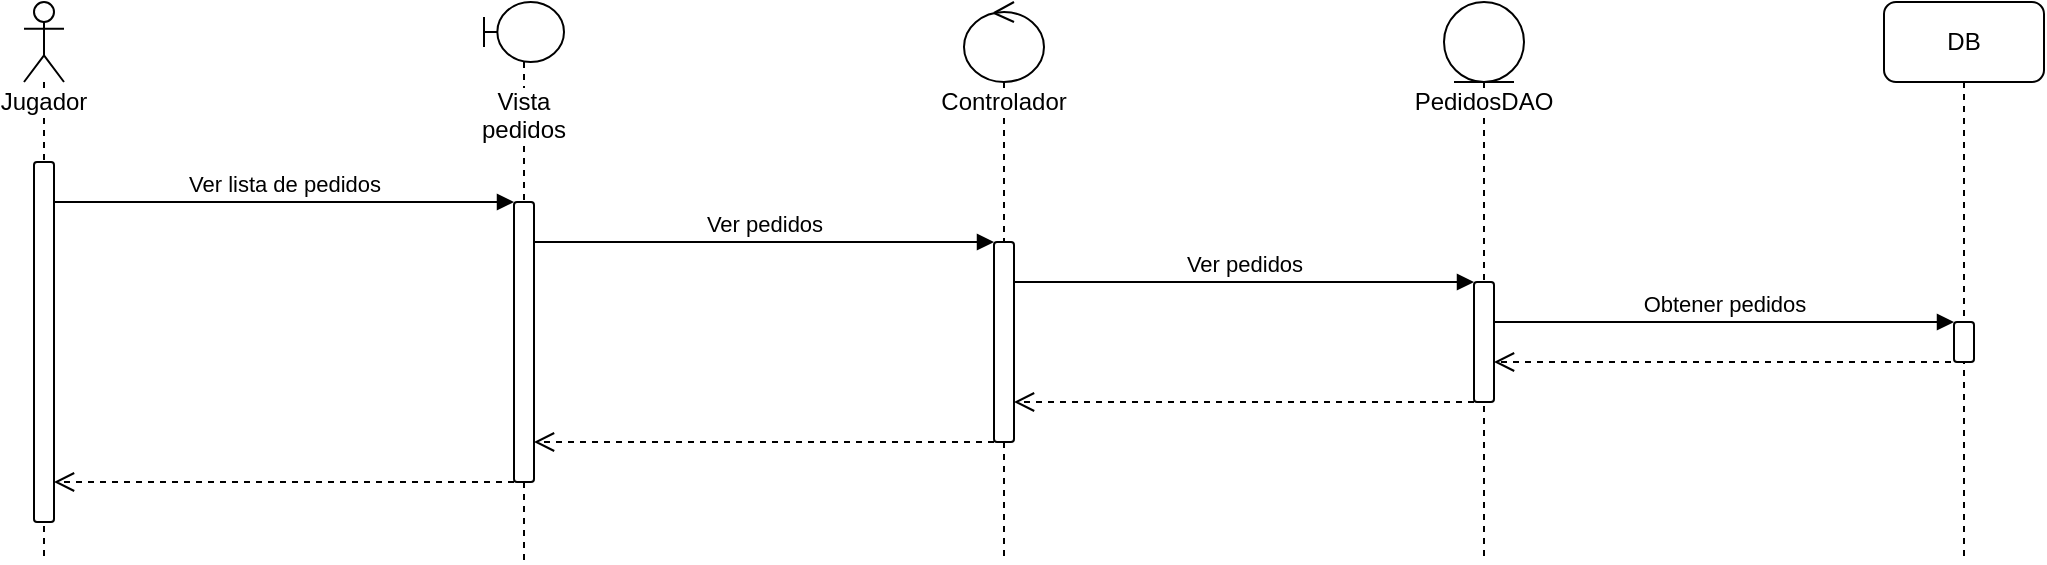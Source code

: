 <mxfile>
    <diagram name="ver_pedidos" id="2v1RjmbA5qMmFiW3CMwf">
        <mxGraphModel dx="1040" dy="786" grid="1" gridSize="10" guides="1" tooltips="1" connect="1" arrows="1" fold="1" page="1" pageScale="1" pageWidth="1169" pageHeight="827" background="#FFFFFF" math="0" shadow="0">
            <root>
                <mxCell id="eQL7C9l_25B5tAFCXCl3-0"/>
                <mxCell id="eQL7C9l_25B5tAFCXCl3-1" parent="eQL7C9l_25B5tAFCXCl3-0"/>
                <mxCell id="eQL7C9l_25B5tAFCXCl3-2" value="&lt;span style=&quot;background-color: rgb(255, 255, 255);&quot;&gt;Jugador&lt;/span&gt;" style="shape=umlLifeline;participant=umlActor;perimeter=lifelinePerimeter;whiteSpace=wrap;html=1;container=1;collapsible=0;recursiveResize=0;verticalAlign=top;spacingTop=36;outlineConnect=0;size=40;rounded=1;" vertex="1" parent="eQL7C9l_25B5tAFCXCl3-1">
                    <mxGeometry x="50" y="40" width="20" height="280" as="geometry"/>
                </mxCell>
                <mxCell id="eQL7C9l_25B5tAFCXCl3-3" value="" style="html=1;points=[];perimeter=orthogonalPerimeter;labelBackgroundColor=#FFFFFF;rounded=1;" vertex="1" parent="eQL7C9l_25B5tAFCXCl3-2">
                    <mxGeometry x="5" y="80" width="10" height="180" as="geometry"/>
                </mxCell>
                <mxCell id="eQL7C9l_25B5tAFCXCl3-4" value="Vista pedidos" style="shape=umlLifeline;participant=umlBoundary;perimeter=lifelinePerimeter;whiteSpace=wrap;html=1;container=1;collapsible=0;recursiveResize=0;verticalAlign=top;spacingTop=36;outlineConnect=0;labelBackgroundColor=#FFFFFF;size=30;rounded=1;" vertex="1" parent="eQL7C9l_25B5tAFCXCl3-1">
                    <mxGeometry x="280" y="40" width="40" height="280" as="geometry"/>
                </mxCell>
                <mxCell id="eQL7C9l_25B5tAFCXCl3-5" value="" style="html=1;points=[];perimeter=orthogonalPerimeter;labelBackgroundColor=#FFFFFF;rounded=1;" vertex="1" parent="eQL7C9l_25B5tAFCXCl3-4">
                    <mxGeometry x="15" y="100" width="10" height="140" as="geometry"/>
                </mxCell>
                <mxCell id="eQL7C9l_25B5tAFCXCl3-6" value="PedidosDAO" style="shape=umlLifeline;participant=umlEntity;perimeter=lifelinePerimeter;whiteSpace=wrap;html=1;container=1;collapsible=0;recursiveResize=0;verticalAlign=top;spacingTop=36;outlineConnect=0;labelBackgroundColor=#FFFFFF;rounded=1;" vertex="1" parent="eQL7C9l_25B5tAFCXCl3-1">
                    <mxGeometry x="760" y="40" width="40" height="280" as="geometry"/>
                </mxCell>
                <mxCell id="eQL7C9l_25B5tAFCXCl3-7" value="" style="html=1;points=[];perimeter=orthogonalPerimeter;labelBackgroundColor=#FFFFFF;rounded=1;" vertex="1" parent="eQL7C9l_25B5tAFCXCl3-6">
                    <mxGeometry x="15" y="140" width="10" height="60" as="geometry"/>
                </mxCell>
                <mxCell id="eQL7C9l_25B5tAFCXCl3-8" value="Controlador" style="shape=umlLifeline;participant=umlControl;perimeter=lifelinePerimeter;whiteSpace=wrap;html=1;container=1;collapsible=0;recursiveResize=0;verticalAlign=top;spacingTop=36;outlineConnect=0;labelBackgroundColor=#FFFFFF;rounded=1;" vertex="1" parent="eQL7C9l_25B5tAFCXCl3-1">
                    <mxGeometry x="520" y="40" width="40" height="280" as="geometry"/>
                </mxCell>
                <mxCell id="eQL7C9l_25B5tAFCXCl3-9" value="" style="html=1;points=[];perimeter=orthogonalPerimeter;labelBackgroundColor=#FFFFFF;rounded=1;" vertex="1" parent="eQL7C9l_25B5tAFCXCl3-8">
                    <mxGeometry x="15" y="120" width="10" height="100" as="geometry"/>
                </mxCell>
                <mxCell id="eQL7C9l_25B5tAFCXCl3-10" value="DB" style="shape=umlLifeline;perimeter=lifelinePerimeter;whiteSpace=wrap;html=1;container=1;collapsible=0;recursiveResize=0;outlineConnect=0;labelBackgroundColor=#FFFFFF;rounded=1;" vertex="1" parent="eQL7C9l_25B5tAFCXCl3-1">
                    <mxGeometry x="980" y="40" width="80" height="280" as="geometry"/>
                </mxCell>
                <mxCell id="eQL7C9l_25B5tAFCXCl3-11" value="" style="html=1;points=[];perimeter=orthogonalPerimeter;labelBackgroundColor=none;fontSize=10;rounded=1;" vertex="1" parent="eQL7C9l_25B5tAFCXCl3-10">
                    <mxGeometry x="35" y="160" width="10" height="20" as="geometry"/>
                </mxCell>
                <mxCell id="eQL7C9l_25B5tAFCXCl3-12" value="" style="html=1;verticalAlign=bottom;endArrow=open;dashed=1;endSize=8;fontSize=10;" edge="1" parent="eQL7C9l_25B5tAFCXCl3-1" source="eQL7C9l_25B5tAFCXCl3-10" target="eQL7C9l_25B5tAFCXCl3-7">
                    <mxGeometry relative="1" as="geometry">
                        <mxPoint x="785" y="210" as="sourcePoint"/>
                        <mxPoint x="555" y="210" as="targetPoint"/>
                        <Array as="points">
                            <mxPoint x="900" y="220"/>
                        </Array>
                    </mxGeometry>
                </mxCell>
                <mxCell id="eQL7C9l_25B5tAFCXCl3-13" value="Ver pedidos" style="html=1;verticalAlign=bottom;endArrow=block;" edge="1" parent="eQL7C9l_25B5tAFCXCl3-1" source="eQL7C9l_25B5tAFCXCl3-5" target="eQL7C9l_25B5tAFCXCl3-9">
                    <mxGeometry width="80" relative="1" as="geometry">
                        <mxPoint x="355" y="90" as="sourcePoint"/>
                        <mxPoint x="585" y="90" as="targetPoint"/>
                        <Array as="points">
                            <mxPoint x="420" y="160"/>
                        </Array>
                    </mxGeometry>
                </mxCell>
                <mxCell id="eQL7C9l_25B5tAFCXCl3-14" value="Ver pedidos" style="html=1;verticalAlign=bottom;endArrow=block;" edge="1" parent="eQL7C9l_25B5tAFCXCl3-1" source="eQL7C9l_25B5tAFCXCl3-9" target="eQL7C9l_25B5tAFCXCl3-7">
                    <mxGeometry width="80" relative="1" as="geometry">
                        <mxPoint x="315" y="110" as="sourcePoint"/>
                        <mxPoint x="545" y="110" as="targetPoint"/>
                        <Array as="points">
                            <mxPoint x="660" y="180"/>
                        </Array>
                    </mxGeometry>
                </mxCell>
                <mxCell id="eQL7C9l_25B5tAFCXCl3-15" value="" style="html=1;verticalAlign=bottom;endArrow=open;dashed=1;endSize=8;fontSize=10;" edge="1" parent="eQL7C9l_25B5tAFCXCl3-1" source="eQL7C9l_25B5tAFCXCl3-7" target="eQL7C9l_25B5tAFCXCl3-9">
                    <mxGeometry relative="1" as="geometry">
                        <mxPoint x="600" y="230" as="sourcePoint"/>
                        <mxPoint x="520" y="230" as="targetPoint"/>
                        <Array as="points">
                            <mxPoint x="660" y="240"/>
                        </Array>
                    </mxGeometry>
                </mxCell>
                <mxCell id="eQL7C9l_25B5tAFCXCl3-16" value="" style="html=1;verticalAlign=bottom;endArrow=open;dashed=1;endSize=8;fontSize=10;" edge="1" parent="eQL7C9l_25B5tAFCXCl3-1" source="eQL7C9l_25B5tAFCXCl3-9" target="eQL7C9l_25B5tAFCXCl3-5">
                    <mxGeometry relative="1" as="geometry">
                        <mxPoint x="1025" y="150" as="sourcePoint"/>
                        <mxPoint x="555" y="150" as="targetPoint"/>
                        <Array as="points">
                            <mxPoint x="430" y="260"/>
                        </Array>
                    </mxGeometry>
                </mxCell>
                <mxCell id="eQL7C9l_25B5tAFCXCl3-17" value="" style="html=1;verticalAlign=bottom;endArrow=open;dashed=1;endSize=8;fontSize=10;" edge="1" parent="eQL7C9l_25B5tAFCXCl3-1" source="eQL7C9l_25B5tAFCXCl3-5" target="eQL7C9l_25B5tAFCXCl3-3">
                    <mxGeometry relative="1" as="geometry">
                        <mxPoint x="300" y="190" as="sourcePoint"/>
                        <mxPoint x="70" y="190" as="targetPoint"/>
                        <Array as="points">
                            <mxPoint x="180" y="280"/>
                        </Array>
                    </mxGeometry>
                </mxCell>
                <mxCell id="eQL7C9l_25B5tAFCXCl3-18" value="Obtener pedidos" style="html=1;verticalAlign=bottom;endArrow=block;" edge="1" parent="eQL7C9l_25B5tAFCXCl3-1" source="eQL7C9l_25B5tAFCXCl3-7" target="eQL7C9l_25B5tAFCXCl3-11">
                    <mxGeometry width="80" relative="1" as="geometry">
                        <mxPoint x="555" y="170" as="sourcePoint"/>
                        <mxPoint x="785" y="170" as="targetPoint"/>
                        <Array as="points">
                            <mxPoint x="900" y="200"/>
                        </Array>
                    </mxGeometry>
                </mxCell>
                <mxCell id="eQL7C9l_25B5tAFCXCl3-19" value="Ver lista de pedidos" style="html=1;verticalAlign=bottom;endArrow=block;" edge="1" parent="eQL7C9l_25B5tAFCXCl3-1" source="eQL7C9l_25B5tAFCXCl3-3" target="eQL7C9l_25B5tAFCXCl3-5">
                    <mxGeometry width="80" relative="1" as="geometry">
                        <mxPoint x="75" y="120.0" as="sourcePoint"/>
                        <mxPoint x="305" y="120.0" as="targetPoint"/>
                        <Array as="points">
                            <mxPoint x="180" y="140"/>
                        </Array>
                    </mxGeometry>
                </mxCell>
            </root>
        </mxGraphModel>
    </diagram>
    <diagram name="buscar_pedidos" id="NyhIlnAzHlkeaiUVRL89">
        <mxGraphModel dx="2469" dy="983" grid="1" gridSize="10" guides="1" tooltips="1" connect="1" arrows="1" fold="1" page="1" pageScale="1" pageWidth="1169" pageHeight="827" background="#ffffff" math="0" shadow="0">
            <root>
                <mxCell id="NrNLIRBO0aEdzIi07ugP-0"/>
                <mxCell id="NrNLIRBO0aEdzIi07ugP-1" parent="NrNLIRBO0aEdzIi07ugP-0"/>
                <mxCell id="BHLCN95Iwq6hQH6J4D9S-4" value="alt" style="shape=umlFrame;whiteSpace=wrap;html=1;width=60;height=20;" vertex="1" parent="NrNLIRBO0aEdzIi07ugP-1">
                    <mxGeometry x="-80" y="290" width="440" height="150" as="geometry"/>
                </mxCell>
                <mxCell id="NrNLIRBO0aEdzIi07ugP-4" value="&lt;span style=&quot;background-color: rgb(255, 255, 255);&quot;&gt;Jugador&lt;/span&gt;" style="shape=umlLifeline;participant=umlActor;perimeter=lifelinePerimeter;whiteSpace=wrap;html=1;container=1;collapsible=0;recursiveResize=0;verticalAlign=top;spacingTop=36;outlineConnect=0;size=40;" vertex="1" parent="NrNLIRBO0aEdzIi07ugP-1">
                    <mxGeometry x="50" y="40" width="20" height="440" as="geometry"/>
                </mxCell>
                <mxCell id="NrNLIRBO0aEdzIi07ugP-5" value="" style="html=1;points=[];perimeter=orthogonalPerimeter;labelBackgroundColor=#FFFFFF;" vertex="1" parent="NrNLIRBO0aEdzIi07ugP-4">
                    <mxGeometry x="5" y="80" width="10" height="340" as="geometry"/>
                </mxCell>
                <mxCell id="NrNLIRBO0aEdzIi07ugP-6" value="Vista pedidos" style="shape=umlLifeline;participant=umlBoundary;perimeter=lifelinePerimeter;whiteSpace=wrap;html=1;container=1;collapsible=0;recursiveResize=0;verticalAlign=top;spacingTop=36;outlineConnect=0;labelBackgroundColor=#FFFFFF;size=30;" vertex="1" parent="NrNLIRBO0aEdzIi07ugP-1">
                    <mxGeometry x="280" y="40" width="40" height="440" as="geometry"/>
                </mxCell>
                <mxCell id="NrNLIRBO0aEdzIi07ugP-7" value="" style="html=1;points=[];perimeter=orthogonalPerimeter;labelBackgroundColor=#FFFFFF;" vertex="1" parent="NrNLIRBO0aEdzIi07ugP-6">
                    <mxGeometry x="15" y="100" width="10" height="260" as="geometry"/>
                </mxCell>
                <mxCell id="NrNLIRBO0aEdzIi07ugP-8" value="PedidosDAO" style="shape=umlLifeline;participant=umlEntity;perimeter=lifelinePerimeter;whiteSpace=wrap;html=1;container=1;collapsible=0;recursiveResize=0;verticalAlign=top;spacingTop=36;outlineConnect=0;labelBackgroundColor=#FFFFFF;" vertex="1" parent="NrNLIRBO0aEdzIi07ugP-1">
                    <mxGeometry x="760" y="40" width="40" height="440" as="geometry"/>
                </mxCell>
                <mxCell id="NrNLIRBO0aEdzIi07ugP-9" value="" style="html=1;points=[];perimeter=orthogonalPerimeter;labelBackgroundColor=#FFFFFF;" vertex="1" parent="NrNLIRBO0aEdzIi07ugP-8">
                    <mxGeometry x="15" y="140" width="10" height="60" as="geometry"/>
                </mxCell>
                <mxCell id="NrNLIRBO0aEdzIi07ugP-11" value="Controlador" style="shape=umlLifeline;participant=umlControl;perimeter=lifelinePerimeter;whiteSpace=wrap;html=1;container=1;collapsible=0;recursiveResize=0;verticalAlign=top;spacingTop=36;outlineConnect=0;labelBackgroundColor=#FFFFFF;" vertex="1" parent="NrNLIRBO0aEdzIi07ugP-1">
                    <mxGeometry x="520" y="40" width="40" height="440" as="geometry"/>
                </mxCell>
                <mxCell id="NrNLIRBO0aEdzIi07ugP-12" value="" style="html=1;points=[];perimeter=orthogonalPerimeter;labelBackgroundColor=#FFFFFF;" vertex="1" parent="NrNLIRBO0aEdzIi07ugP-11">
                    <mxGeometry x="15" y="120" width="10" height="100" as="geometry"/>
                </mxCell>
                <mxCell id="NrNLIRBO0aEdzIi07ugP-13" value="Introducir términos de búsqueda" style="html=1;verticalAlign=bottom;endArrow=block;" edge="1" parent="NrNLIRBO0aEdzIi07ugP-1" source="NrNLIRBO0aEdzIi07ugP-5" target="NrNLIRBO0aEdzIi07ugP-7">
                    <mxGeometry width="80" relative="1" as="geometry">
                        <mxPoint x="410" y="370" as="sourcePoint"/>
                        <mxPoint x="490" y="370" as="targetPoint"/>
                        <Array as="points">
                            <mxPoint x="180" y="140"/>
                        </Array>
                    </mxGeometry>
                </mxCell>
                <mxCell id="NrNLIRBO0aEdzIi07ugP-16" value="Buscar pedido (término de búsqueda)" style="html=1;verticalAlign=bottom;endArrow=block;" edge="1" parent="NrNLIRBO0aEdzIi07ugP-1" source="NrNLIRBO0aEdzIi07ugP-7" target="NrNLIRBO0aEdzIi07ugP-12">
                    <mxGeometry width="80" relative="1" as="geometry">
                        <mxPoint x="310" y="240.0" as="sourcePoint"/>
                        <mxPoint x="540" y="240.0" as="targetPoint"/>
                        <Array as="points">
                            <mxPoint x="420" y="160"/>
                        </Array>
                    </mxGeometry>
                </mxCell>
                <mxCell id="NrNLIRBO0aEdzIi07ugP-17" value="" style="html=1;verticalAlign=bottom;endArrow=open;dashed=1;endSize=8;" edge="1" parent="NrNLIRBO0aEdzIi07ugP-1" source="NrNLIRBO0aEdzIi07ugP-12" target="NrNLIRBO0aEdzIi07ugP-7">
                    <mxGeometry relative="1" as="geometry">
                        <mxPoint x="535.0" y="300" as="sourcePoint"/>
                        <mxPoint x="305" y="300" as="targetPoint"/>
                        <Array as="points">
                            <mxPoint x="420" y="260"/>
                        </Array>
                    </mxGeometry>
                </mxCell>
                <mxCell id="NrNLIRBO0aEdzIi07ugP-18" value="Mostrar resultados" style="html=1;verticalAlign=bottom;endArrow=open;dashed=1;endSize=8;" edge="1" parent="NrNLIRBO0aEdzIi07ugP-1" target="NrNLIRBO0aEdzIi07ugP-5" source="NrNLIRBO0aEdzIi07ugP-7">
                    <mxGeometry relative="1" as="geometry">
                        <mxPoint x="295" y="320" as="sourcePoint"/>
                        <mxPoint x="65" y="320" as="targetPoint"/>
                        <Array as="points">
                            <mxPoint x="180" y="330"/>
                        </Array>
                    </mxGeometry>
                </mxCell>
                <mxCell id="NrNLIRBO0aEdzIi07ugP-24" value="DB" style="shape=umlLifeline;perimeter=lifelinePerimeter;whiteSpace=wrap;html=1;container=1;collapsible=0;recursiveResize=0;outlineConnect=0;labelBackgroundColor=#FFFFFF;" vertex="1" parent="NrNLIRBO0aEdzIi07ugP-1">
                    <mxGeometry x="980" y="40" width="80" height="440" as="geometry"/>
                </mxCell>
                <mxCell id="BHLCN95Iwq6hQH6J4D9S-1" value="" style="html=1;points=[];perimeter=orthogonalPerimeter;" vertex="1" parent="NrNLIRBO0aEdzIi07ugP-24">
                    <mxGeometry x="35" y="160" width="10" height="20" as="geometry"/>
                </mxCell>
                <mxCell id="NrNLIRBO0aEdzIi07ugP-33" value="Buscar pedido (término de búsqueda)" style="html=1;verticalAlign=bottom;endArrow=block;" edge="1" parent="NrNLIRBO0aEdzIi07ugP-1" source="NrNLIRBO0aEdzIi07ugP-12" target="NrNLIRBO0aEdzIi07ugP-9">
                    <mxGeometry width="80" relative="1" as="geometry">
                        <mxPoint x="315" y="250" as="sourcePoint"/>
                        <mxPoint x="545" y="250" as="targetPoint"/>
                        <Array as="points">
                            <mxPoint x="650" y="180"/>
                        </Array>
                    </mxGeometry>
                </mxCell>
                <mxCell id="NrNLIRBO0aEdzIi07ugP-34" value="" style="html=1;verticalAlign=bottom;endArrow=open;dashed=1;endSize=8;" edge="1" parent="NrNLIRBO0aEdzIi07ugP-1" source="NrNLIRBO0aEdzIi07ugP-9" target="NrNLIRBO0aEdzIi07ugP-12">
                    <mxGeometry relative="1" as="geometry">
                        <mxPoint x="680" y="530" as="sourcePoint"/>
                        <mxPoint x="600" y="530" as="targetPoint"/>
                        <Array as="points">
                            <mxPoint x="660" y="240"/>
                        </Array>
                    </mxGeometry>
                </mxCell>
                <mxCell id="BHLCN95Iwq6hQH6J4D9S-2" value="Buscar pedido (término de búsqueda)" style="html=1;verticalAlign=bottom;endArrow=block;" edge="1" parent="NrNLIRBO0aEdzIi07ugP-1" source="NrNLIRBO0aEdzIi07ugP-9" target="BHLCN95Iwq6hQH6J4D9S-1">
                    <mxGeometry width="80" relative="1" as="geometry">
                        <mxPoint x="555" y="190" as="sourcePoint"/>
                        <mxPoint x="785" y="190" as="targetPoint"/>
                        <Array as="points">
                            <mxPoint x="900" y="200"/>
                        </Array>
                    </mxGeometry>
                </mxCell>
                <mxCell id="BHLCN95Iwq6hQH6J4D9S-3" value="" style="html=1;verticalAlign=bottom;endArrow=open;dashed=1;endSize=8;" edge="1" parent="NrNLIRBO0aEdzIi07ugP-1" source="BHLCN95Iwq6hQH6J4D9S-1" target="NrNLIRBO0aEdzIi07ugP-9">
                    <mxGeometry relative="1" as="geometry">
                        <mxPoint x="785" y="250" as="sourcePoint"/>
                        <mxPoint x="555" y="250" as="targetPoint"/>
                        <Array as="points">
                            <mxPoint x="900" y="220"/>
                        </Array>
                    </mxGeometry>
                </mxCell>
                <mxCell id="BHLCN95Iwq6hQH6J4D9S-5" value="&lt;font style=&quot;font-size: 10px;&quot;&gt;[Hay resultados]&lt;/font&gt;" style="text;html=1;align=center;verticalAlign=middle;resizable=0;points=[];autosize=1;strokeColor=none;fillColor=none;" vertex="1" parent="NrNLIRBO0aEdzIi07ugP-1">
                    <mxGeometry x="-65" y="320" width="100" height="30" as="geometry"/>
                </mxCell>
                <mxCell id="BHLCN95Iwq6hQH6J4D9S-6" value="" style="line;strokeWidth=1;fillColor=none;align=left;verticalAlign=middle;spacingTop=-1;spacingLeft=3;spacingRight=3;rotatable=0;labelPosition=right;points=[];portConstraint=eastwest;strokeColor=inherit;" vertex="1" parent="NrNLIRBO0aEdzIi07ugP-1">
                    <mxGeometry x="-80" y="360" width="440" height="8" as="geometry"/>
                </mxCell>
                <mxCell id="BHLCN95Iwq6hQH6J4D9S-7" value="Mostrar mensaje informativo" style="html=1;verticalAlign=bottom;endArrow=open;dashed=1;endSize=8;" edge="1" parent="NrNLIRBO0aEdzIi07ugP-1" source="NrNLIRBO0aEdzIi07ugP-7" target="NrNLIRBO0aEdzIi07ugP-5">
                    <mxGeometry relative="1" as="geometry">
                        <mxPoint x="305" y="340" as="sourcePoint"/>
                        <mxPoint x="75" y="340" as="targetPoint"/>
                        <Array as="points">
                            <mxPoint x="190" y="400"/>
                        </Array>
                    </mxGeometry>
                </mxCell>
                <mxCell id="BHLCN95Iwq6hQH6J4D9S-8" value="&lt;font style=&quot;font-size: 10px;&quot;&gt;[No hay resultados]&lt;/font&gt;" style="text;html=1;align=center;verticalAlign=middle;resizable=0;points=[];autosize=1;strokeColor=none;fillColor=none;" vertex="1" parent="NrNLIRBO0aEdzIi07ugP-1">
                    <mxGeometry x="-70" y="375" width="110" height="30" as="geometry"/>
                </mxCell>
            </root>
        </mxGraphModel>
    </diagram>
    <diagram name="completar_pedido" id="hp1c49qcx3qWS0P_YpyF">
        <mxGraphModel dx="1040" dy="786" grid="1" gridSize="10" guides="1" tooltips="1" connect="1" arrows="1" fold="1" page="1" pageScale="1" pageWidth="1169" pageHeight="827" background="#FFFFFF" math="0" shadow="0">
            <root>
                <mxCell id="HocEAsRtn_qjGBS1thHG-0"/>
                <mxCell id="HocEAsRtn_qjGBS1thHG-1" parent="HocEAsRtn_qjGBS1thHG-0"/>
                <mxCell id="HocEAsRtn_qjGBS1thHG-2" value="&lt;span style=&quot;background-color: rgb(255, 255, 255);&quot;&gt;Jugador&lt;/span&gt;" style="shape=umlLifeline;participant=umlActor;perimeter=lifelinePerimeter;whiteSpace=wrap;html=1;container=1;collapsible=0;recursiveResize=0;verticalAlign=top;spacingTop=36;outlineConnect=0;size=40;rounded=1;" vertex="1" parent="HocEAsRtn_qjGBS1thHG-1">
                    <mxGeometry x="50" y="40" width="20" height="320" as="geometry"/>
                </mxCell>
                <mxCell id="HocEAsRtn_qjGBS1thHG-3" value="" style="html=1;points=[];perimeter=orthogonalPerimeter;labelBackgroundColor=#FFFFFF;rounded=1;" vertex="1" parent="HocEAsRtn_qjGBS1thHG-2">
                    <mxGeometry x="5" y="80" width="10" height="220" as="geometry"/>
                </mxCell>
                <mxCell id="HocEAsRtn_qjGBS1thHG-4" value="Vista pedidos" style="shape=umlLifeline;participant=umlBoundary;perimeter=lifelinePerimeter;whiteSpace=wrap;html=1;container=1;collapsible=0;recursiveResize=0;verticalAlign=top;spacingTop=36;outlineConnect=0;labelBackgroundColor=#FFFFFF;size=30;rounded=1;" vertex="1" parent="HocEAsRtn_qjGBS1thHG-1">
                    <mxGeometry x="280" y="40" width="40" height="320" as="geometry"/>
                </mxCell>
                <mxCell id="HocEAsRtn_qjGBS1thHG-5" value="" style="html=1;points=[];perimeter=orthogonalPerimeter;labelBackgroundColor=#FFFFFF;rounded=1;" vertex="1" parent="HocEAsRtn_qjGBS1thHG-4">
                    <mxGeometry x="15" y="100" width="10" height="180" as="geometry"/>
                </mxCell>
                <mxCell id="HocEAsRtn_qjGBS1thHG-6" value="PedidosDAO" style="shape=umlLifeline;participant=umlEntity;perimeter=lifelinePerimeter;whiteSpace=wrap;html=1;container=1;collapsible=0;recursiveResize=0;verticalAlign=top;spacingTop=36;outlineConnect=0;labelBackgroundColor=#FFFFFF;rounded=1;" vertex="1" parent="HocEAsRtn_qjGBS1thHG-1">
                    <mxGeometry x="760" y="40" width="40" height="320" as="geometry"/>
                </mxCell>
                <mxCell id="HocEAsRtn_qjGBS1thHG-7" value="" style="html=1;points=[];perimeter=orthogonalPerimeter;labelBackgroundColor=#FFFFFF;rounded=1;" vertex="1" parent="HocEAsRtn_qjGBS1thHG-6">
                    <mxGeometry x="15" y="180" width="10" height="60" as="geometry"/>
                </mxCell>
                <mxCell id="HocEAsRtn_qjGBS1thHG-8" value="Controlador" style="shape=umlLifeline;participant=umlControl;perimeter=lifelinePerimeter;whiteSpace=wrap;html=1;container=1;collapsible=0;recursiveResize=0;verticalAlign=top;spacingTop=36;outlineConnect=0;labelBackgroundColor=#FFFFFF;rounded=1;" vertex="1" parent="HocEAsRtn_qjGBS1thHG-1">
                    <mxGeometry x="520" y="40" width="40" height="320" as="geometry"/>
                </mxCell>
                <mxCell id="HocEAsRtn_qjGBS1thHG-9" value="" style="html=1;points=[];perimeter=orthogonalPerimeter;labelBackgroundColor=#FFFFFF;rounded=1;" vertex="1" parent="HocEAsRtn_qjGBS1thHG-8">
                    <mxGeometry x="15" y="160" width="10" height="100" as="geometry"/>
                </mxCell>
                <mxCell id="HocEAsRtn_qjGBS1thHG-10" value="Seleccionar pedido" style="html=1;verticalAlign=bottom;endArrow=block;" edge="1" parent="HocEAsRtn_qjGBS1thHG-1" source="HocEAsRtn_qjGBS1thHG-3" target="HocEAsRtn_qjGBS1thHG-5">
                    <mxGeometry width="80" relative="1" as="geometry">
                        <mxPoint x="410" y="370" as="sourcePoint"/>
                        <mxPoint x="490" y="370" as="targetPoint"/>
                        <Array as="points">
                            <mxPoint x="180" y="140"/>
                        </Array>
                    </mxGeometry>
                </mxCell>
                <mxCell id="HocEAsRtn_qjGBS1thHG-11" value="" style="html=1;verticalAlign=bottom;endArrow=open;dashed=1;endSize=8;" edge="1" parent="HocEAsRtn_qjGBS1thHG-1" source="HocEAsRtn_qjGBS1thHG-5" target="HocEAsRtn_qjGBS1thHG-3">
                    <mxGeometry relative="1" as="geometry">
                        <mxPoint x="490" y="370" as="sourcePoint"/>
                        <mxPoint x="410" y="370" as="targetPoint"/>
                        <Array as="points">
                            <mxPoint x="180" y="320"/>
                        </Array>
                    </mxGeometry>
                </mxCell>
                <mxCell id="HocEAsRtn_qjGBS1thHG-12" value="DB" style="shape=umlLifeline;perimeter=lifelinePerimeter;whiteSpace=wrap;html=1;container=1;collapsible=0;recursiveResize=0;outlineConnect=0;labelBackgroundColor=#FFFFFF;rounded=1;" vertex="1" parent="HocEAsRtn_qjGBS1thHG-1">
                    <mxGeometry x="980" y="40" width="80" height="320" as="geometry"/>
                </mxCell>
                <mxCell id="HocEAsRtn_qjGBS1thHG-14" value="" style="html=1;points=[];perimeter=orthogonalPerimeter;labelBackgroundColor=none;fontSize=10;rounded=1;" vertex="1" parent="HocEAsRtn_qjGBS1thHG-12">
                    <mxGeometry x="35" y="200" width="10" height="20" as="geometry"/>
                </mxCell>
                <mxCell id="HocEAsRtn_qjGBS1thHG-15" value="Completar pedido" style="html=1;verticalAlign=bottom;endArrow=block;" edge="1" parent="HocEAsRtn_qjGBS1thHG-1" source="HocEAsRtn_qjGBS1thHG-5" target="HocEAsRtn_qjGBS1thHG-9">
                    <mxGeometry width="80" relative="1" as="geometry">
                        <mxPoint x="75" y="150" as="sourcePoint"/>
                        <mxPoint x="305" y="150" as="targetPoint"/>
                        <Array as="points">
                            <mxPoint x="420" y="200"/>
                        </Array>
                    </mxGeometry>
                </mxCell>
                <mxCell id="HocEAsRtn_qjGBS1thHG-16" value="Completar pedido" style="html=1;verticalAlign=bottom;endArrow=block;" edge="1" parent="HocEAsRtn_qjGBS1thHG-1" source="HocEAsRtn_qjGBS1thHG-9" target="HocEAsRtn_qjGBS1thHG-7">
                    <mxGeometry width="80" relative="1" as="geometry">
                        <mxPoint x="315" y="170" as="sourcePoint"/>
                        <mxPoint x="545" y="170" as="targetPoint"/>
                        <Array as="points">
                            <mxPoint x="660" y="220"/>
                        </Array>
                    </mxGeometry>
                </mxCell>
                <mxCell id="HocEAsRtn_qjGBS1thHG-17" value="" style="html=1;verticalAlign=bottom;endArrow=open;dashed=1;endSize=8;" edge="1" parent="HocEAsRtn_qjGBS1thHG-1" source="HocEAsRtn_qjGBS1thHG-7" target="HocEAsRtn_qjGBS1thHG-9">
                    <mxGeometry relative="1" as="geometry">
                        <mxPoint x="590" y="350" as="sourcePoint"/>
                        <mxPoint x="510" y="350" as="targetPoint"/>
                        <Array as="points">
                            <mxPoint x="670" y="280"/>
                        </Array>
                    </mxGeometry>
                </mxCell>
                <mxCell id="HocEAsRtn_qjGBS1thHG-18" value="" style="html=1;verticalAlign=bottom;endArrow=open;dashed=1;endSize=8;" edge="1" parent="HocEAsRtn_qjGBS1thHG-1" source="HocEAsRtn_qjGBS1thHG-9" target="HocEAsRtn_qjGBS1thHG-5">
                    <mxGeometry relative="1" as="geometry">
                        <mxPoint x="530" y="340" as="sourcePoint"/>
                        <mxPoint x="450" y="340" as="targetPoint"/>
                        <Array as="points">
                            <mxPoint x="420" y="300"/>
                        </Array>
                    </mxGeometry>
                </mxCell>
                <mxCell id="HocEAsRtn_qjGBS1thHG-21" value="Marcar como completado" style="html=1;verticalAlign=bottom;endArrow=block;" edge="1" parent="HocEAsRtn_qjGBS1thHG-1" source="HocEAsRtn_qjGBS1thHG-3" target="HocEAsRtn_qjGBS1thHG-5">
                    <mxGeometry width="80" relative="1" as="geometry">
                        <mxPoint x="75" y="150" as="sourcePoint"/>
                        <mxPoint x="305" y="150" as="targetPoint"/>
                        <Array as="points">
                            <mxPoint x="180" y="180"/>
                        </Array>
                    </mxGeometry>
                </mxCell>
                <mxCell id="HocEAsRtn_qjGBS1thHG-27" value="Completar pedido" style="html=1;verticalAlign=bottom;endArrow=block;" edge="1" parent="HocEAsRtn_qjGBS1thHG-1" source="HocEAsRtn_qjGBS1thHG-7" target="HocEAsRtn_qjGBS1thHG-14">
                    <mxGeometry width="80" relative="1" as="geometry">
                        <mxPoint x="555" y="190" as="sourcePoint"/>
                        <mxPoint x="790" y="190" as="targetPoint"/>
                        <Array as="points">
                            <mxPoint x="900" y="240"/>
                        </Array>
                    </mxGeometry>
                </mxCell>
                <mxCell id="HocEAsRtn_qjGBS1thHG-28" value="" style="html=1;verticalAlign=bottom;endArrow=open;dashed=1;endSize=8;" edge="1" parent="HocEAsRtn_qjGBS1thHG-1" source="HocEAsRtn_qjGBS1thHG-14" target="HocEAsRtn_qjGBS1thHG-7">
                    <mxGeometry relative="1" as="geometry">
                        <mxPoint x="1020" y="220" as="sourcePoint"/>
                        <mxPoint x="790" y="220" as="targetPoint"/>
                        <Array as="points">
                            <mxPoint x="905" y="260"/>
                        </Array>
                    </mxGeometry>
                </mxCell>
            </root>
        </mxGraphModel>
    </diagram>
    <diagram id="PFj5AoRyFz8LDhigxnEz" name="añadir_pedido">
        <mxGraphModel dx="1486" dy="1123" grid="1" gridSize="10" guides="1" tooltips="1" connect="1" arrows="1" fold="1" page="1" pageScale="1" pageWidth="1169" pageHeight="827" background="#ffffff" math="0" shadow="0">
            <root>
                <mxCell id="0"/>
                <mxCell id="1" parent="0"/>
                <mxCell id="2" value="&lt;span style=&quot;background-color: rgb(255, 255, 255);&quot;&gt;Jugador&lt;/span&gt;" style="shape=umlLifeline;participant=umlActor;perimeter=lifelinePerimeter;whiteSpace=wrap;html=1;container=1;collapsible=0;recursiveResize=0;verticalAlign=top;spacingTop=36;outlineConnect=0;size=40;" parent="1" vertex="1">
                    <mxGeometry x="50" y="40" width="20" height="540" as="geometry"/>
                </mxCell>
                <mxCell id="6" value="" style="html=1;points=[];perimeter=orthogonalPerimeter;labelBackgroundColor=#FFFFFF;" parent="2" vertex="1">
                    <mxGeometry x="5" y="80" width="10" height="440" as="geometry"/>
                </mxCell>
                <mxCell id="3" value="Vista pedidos" style="shape=umlLifeline;participant=umlBoundary;perimeter=lifelinePerimeter;whiteSpace=wrap;html=1;container=1;collapsible=0;recursiveResize=0;verticalAlign=top;spacingTop=36;outlineConnect=0;labelBackgroundColor=#FFFFFF;size=30;" parent="1" vertex="1">
                    <mxGeometry x="280" y="40" width="40" height="540" as="geometry"/>
                </mxCell>
                <mxCell id="7" value="" style="html=1;points=[];perimeter=orthogonalPerimeter;labelBackgroundColor=#FFFFFF;" parent="3" vertex="1">
                    <mxGeometry x="15" y="100" width="10" height="400" as="geometry"/>
                </mxCell>
                <mxCell id="4" value="PedidosDAO" style="shape=umlLifeline;participant=umlEntity;perimeter=lifelinePerimeter;whiteSpace=wrap;html=1;container=1;collapsible=0;recursiveResize=0;verticalAlign=top;spacingTop=36;outlineConnect=0;labelBackgroundColor=#FFFFFF;" parent="1" vertex="1">
                    <mxGeometry x="760" y="40" width="40" height="540" as="geometry"/>
                </mxCell>
                <mxCell id="35" value="" style="html=1;points=[];perimeter=orthogonalPerimeter;labelBackgroundColor=#FFFFFF;" parent="4" vertex="1">
                    <mxGeometry x="15" y="220" width="10" height="240" as="geometry"/>
                </mxCell>
                <mxCell id="5" value="Controlador" style="shape=umlLifeline;participant=umlControl;perimeter=lifelinePerimeter;whiteSpace=wrap;html=1;container=1;collapsible=0;recursiveResize=0;verticalAlign=top;spacingTop=36;outlineConnect=0;labelBackgroundColor=#FFFFFF;" parent="1" vertex="1">
                    <mxGeometry x="520" y="40" width="40" height="540" as="geometry"/>
                </mxCell>
                <mxCell id="12" value="" style="html=1;points=[];perimeter=orthogonalPerimeter;labelBackgroundColor=#FFFFFF;" parent="5" vertex="1">
                    <mxGeometry x="15" y="120" width="10" height="360" as="geometry"/>
                </mxCell>
                <mxCell id="8" value="Pulsar botón 'Añadir pedido'" style="html=1;verticalAlign=bottom;endArrow=block;" parent="1" source="6" target="7" edge="1">
                    <mxGeometry width="80" relative="1" as="geometry">
                        <mxPoint x="410" y="370" as="sourcePoint"/>
                        <mxPoint x="490" y="370" as="targetPoint"/>
                        <Array as="points">
                            <mxPoint x="180" y="140"/>
                        </Array>
                    </mxGeometry>
                </mxCell>
                <mxCell id="9" value="Mostrar lista con tipos de pedido" style="html=1;verticalAlign=bottom;endArrow=open;dashed=1;endSize=8;" parent="1" source="7" target="6" edge="1">
                    <mxGeometry relative="1" as="geometry">
                        <mxPoint x="490" y="370" as="sourcePoint"/>
                        <mxPoint x="410" y="370" as="targetPoint"/>
                        <Array as="points">
                            <mxPoint x="180" y="180"/>
                        </Array>
                    </mxGeometry>
                </mxCell>
                <mxCell id="10" value="Seleccionar tipo de pedido a crear" style="html=1;verticalAlign=bottom;endArrow=block;" parent="1" source="6" target="7" edge="1">
                    <mxGeometry width="80" relative="1" as="geometry">
                        <mxPoint x="75" y="150" as="sourcePoint"/>
                        <mxPoint x="305" y="150" as="targetPoint"/>
                        <Array as="points">
                            <mxPoint x="180" y="220"/>
                        </Array>
                    </mxGeometry>
                </mxCell>
                <mxCell id="11" value="Solicitar formulario (tipo pedido)" style="html=1;verticalAlign=bottom;endArrow=block;" parent="1" source="7" target="12" edge="1">
                    <mxGeometry width="80" relative="1" as="geometry">
                        <mxPoint x="310" y="240.0" as="sourcePoint"/>
                        <mxPoint x="540" y="240.0" as="targetPoint"/>
                        <Array as="points">
                            <mxPoint x="425" y="240"/>
                        </Array>
                    </mxGeometry>
                </mxCell>
                <mxCell id="14" value="Mostrar formulario" style="html=1;verticalAlign=bottom;endArrow=open;dashed=1;endSize=8;" parent="1" edge="1">
                    <mxGeometry relative="1" as="geometry">
                        <mxPoint x="535.0" y="300" as="sourcePoint"/>
                        <mxPoint x="305" y="300" as="targetPoint"/>
                        <Array as="points">
                            <mxPoint x="425" y="300"/>
                        </Array>
                    </mxGeometry>
                </mxCell>
                <mxCell id="16" value="Mostrar formulario" style="html=1;verticalAlign=bottom;endArrow=open;dashed=1;endSize=8;" parent="1" edge="1">
                    <mxGeometry relative="1" as="geometry">
                        <mxPoint x="295" y="320" as="sourcePoint"/>
                        <mxPoint x="65" y="320" as="targetPoint"/>
                        <Array as="points">
                            <mxPoint x="180" y="320"/>
                        </Array>
                    </mxGeometry>
                </mxCell>
                <mxCell id="23" value="DB" style="shape=umlLifeline;perimeter=lifelinePerimeter;whiteSpace=wrap;html=1;container=1;collapsible=0;recursiveResize=0;outlineConnect=0;labelBackgroundColor=#FFFFFF;" parent="1" vertex="1">
                    <mxGeometry x="980" y="40" width="80" height="540" as="geometry"/>
                </mxCell>
                <mxCell id="VpBL3KIPr5XeMmMrIat9-56" value="" style="html=1;points=[];perimeter=orthogonalPerimeter;fontSize=10;" vertex="1" parent="23">
                    <mxGeometry x="35" y="420" width="10" height="20" as="geometry"/>
                </mxCell>
                <mxCell id="34" value="Crear pedido" style="html=1;verticalAlign=bottom;endArrow=block;" parent="1" source="12" target="35" edge="1">
                    <mxGeometry width="80" relative="1" as="geometry">
                        <mxPoint x="315" y="250" as="sourcePoint"/>
                        <mxPoint x="545" y="250" as="targetPoint"/>
                        <Array as="points">
                            <mxPoint x="780" y="260"/>
                        </Array>
                    </mxGeometry>
                </mxCell>
                <mxCell id="36" value="" style="html=1;verticalAlign=bottom;endArrow=open;dashed=1;endSize=8;" parent="1" source="35" target="12" edge="1">
                    <mxGeometry relative="1" as="geometry">
                        <mxPoint x="680" y="530" as="sourcePoint"/>
                        <mxPoint x="600" y="530" as="targetPoint"/>
                        <Array as="points">
                            <mxPoint x="660" y="280"/>
                        </Array>
                    </mxGeometry>
                </mxCell>
                <mxCell id="17" value="Insertar datos del pedido" style="html=1;verticalAlign=bottom;endArrow=block;" parent="1" edge="1">
                    <mxGeometry width="80" relative="1" as="geometry">
                        <mxPoint x="65" y="360" as="sourcePoint"/>
                        <mxPoint x="295" y="360" as="targetPoint"/>
                        <Array as="points">
                            <mxPoint x="180" y="360"/>
                        </Array>
                    </mxGeometry>
                </mxCell>
                <mxCell id="46" value="Guardar pedido" style="html=1;verticalAlign=bottom;endArrow=block;" parent="1" source="7" target="12" edge="1">
                    <mxGeometry width="80" relative="1" as="geometry">
                        <mxPoint x="310" y="380" as="sourcePoint"/>
                        <mxPoint x="540" y="380" as="targetPoint"/>
                        <Array as="points">
                            <mxPoint x="430" y="420"/>
                        </Array>
                        <mxPoint as="offset"/>
                    </mxGeometry>
                </mxCell>
                <mxCell id="48" value="Guardar pedido" style="html=1;verticalAlign=bottom;endArrow=block;" parent="1" source="12" target="35" edge="1">
                    <mxGeometry width="80" relative="1" as="geometry">
                        <mxPoint x="315" y="390" as="sourcePoint"/>
                        <mxPoint x="545" y="390" as="targetPoint"/>
                        <Array as="points">
                            <mxPoint x="650" y="440"/>
                        </Array>
                    </mxGeometry>
                </mxCell>
                <mxCell id="49" value="" style="html=1;verticalAlign=bottom;endArrow=open;dashed=1;endSize=8;" parent="1" source="35" target="12" edge="1">
                    <mxGeometry relative="1" as="geometry">
                        <mxPoint x="1025" y="290" as="sourcePoint"/>
                        <mxPoint x="555" y="290" as="targetPoint"/>
                        <Array as="points">
                            <mxPoint x="650" y="500"/>
                        </Array>
                    </mxGeometry>
                </mxCell>
                <mxCell id="50" value="" style="html=1;verticalAlign=bottom;endArrow=open;dashed=1;endSize=8;" parent="1" source="12" target="7" edge="1">
                    <mxGeometry relative="1" as="geometry">
                        <mxPoint x="540" y="420" as="sourcePoint"/>
                        <mxPoint x="305" y="420" as="targetPoint"/>
                        <Array as="points">
                            <mxPoint x="410" y="520"/>
                        </Array>
                    </mxGeometry>
                </mxCell>
                <mxCell id="51" value="" style="html=1;verticalAlign=bottom;endArrow=open;dashed=1;endSize=8;" parent="1" source="7" target="6" edge="1">
                    <mxGeometry relative="1" as="geometry">
                        <mxPoint x="545" y="450" as="sourcePoint"/>
                        <mxPoint x="315" y="450" as="targetPoint"/>
                        <Array as="points">
                            <mxPoint x="190" y="540"/>
                        </Array>
                    </mxGeometry>
                </mxCell>
                <mxCell id="VpBL3KIPr5XeMmMrIat9-55" value="Guardar pedido" style="html=1;verticalAlign=bottom;endArrow=block;" edge="1" parent="1" source="6" target="7">
                    <mxGeometry width="80" relative="1" as="geometry">
                        <mxPoint x="75.0" y="370" as="sourcePoint"/>
                        <mxPoint x="305" y="370" as="targetPoint"/>
                        <Array as="points">
                            <mxPoint x="190" y="400"/>
                        </Array>
                    </mxGeometry>
                </mxCell>
                <mxCell id="VpBL3KIPr5XeMmMrIat9-57" value="Guardar pedido" style="html=1;verticalAlign=bottom;endArrow=block;" edge="1" parent="1" source="35" target="VpBL3KIPr5XeMmMrIat9-56">
                    <mxGeometry width="80" relative="1" as="geometry">
                        <mxPoint x="555.0" y="450" as="sourcePoint"/>
                        <mxPoint x="785" y="450" as="targetPoint"/>
                        <Array as="points"/>
                    </mxGeometry>
                </mxCell>
                <mxCell id="VpBL3KIPr5XeMmMrIat9-58" value="" style="html=1;verticalAlign=bottom;endArrow=open;dashed=1;endSize=8;" edge="1" parent="1" source="VpBL3KIPr5XeMmMrIat9-56" target="35">
                    <mxGeometry relative="1" as="geometry">
                        <mxPoint x="785" y="470" as="sourcePoint"/>
                        <mxPoint x="555" y="470" as="targetPoint"/>
                        <Array as="points">
                            <mxPoint x="900" y="480"/>
                        </Array>
                    </mxGeometry>
                </mxCell>
            </root>
        </mxGraphModel>
    </diagram>
    <diagram name="editar_pedido" id="nhS0gkBror7moDUpEGiO">
        <mxGraphModel dx="1040" dy="786" grid="1" gridSize="10" guides="1" tooltips="1" connect="1" arrows="1" fold="1" page="1" pageScale="1" pageWidth="1169" pageHeight="827" background="#FFFFFF" math="0" shadow="0">
            <root>
                <mxCell id="PkNUUV6D57fBzduhfl7W-0"/>
                <mxCell id="PkNUUV6D57fBzduhfl7W-1" parent="PkNUUV6D57fBzduhfl7W-0"/>
                <mxCell id="PkNUUV6D57fBzduhfl7W-4" value="&lt;span style=&quot;background-color: rgb(255, 255, 255);&quot;&gt;Jugador&lt;/span&gt;" style="shape=umlLifeline;participant=umlActor;perimeter=lifelinePerimeter;whiteSpace=wrap;html=1;container=1;collapsible=0;recursiveResize=0;verticalAlign=top;spacingTop=36;outlineConnect=0;size=40;rounded=1;" parent="PkNUUV6D57fBzduhfl7W-1" vertex="1">
                    <mxGeometry x="50" y="40" width="20" height="480" as="geometry"/>
                </mxCell>
                <mxCell id="PkNUUV6D57fBzduhfl7W-5" value="" style="html=1;points=[];perimeter=orthogonalPerimeter;labelBackgroundColor=#FFFFFF;rounded=1;" parent="PkNUUV6D57fBzduhfl7W-4" vertex="1">
                    <mxGeometry x="5" y="80" width="10" height="380" as="geometry"/>
                </mxCell>
                <mxCell id="PkNUUV6D57fBzduhfl7W-6" value="Vista pedidos" style="shape=umlLifeline;participant=umlBoundary;perimeter=lifelinePerimeter;whiteSpace=wrap;html=1;container=1;collapsible=0;recursiveResize=0;verticalAlign=top;spacingTop=36;outlineConnect=0;labelBackgroundColor=#FFFFFF;size=30;rounded=1;" parent="PkNUUV6D57fBzduhfl7W-1" vertex="1">
                    <mxGeometry x="280" y="40" width="40" height="480" as="geometry"/>
                </mxCell>
                <mxCell id="PkNUUV6D57fBzduhfl7W-7" value="" style="html=1;points=[];perimeter=orthogonalPerimeter;labelBackgroundColor=#FFFFFF;rounded=1;" parent="PkNUUV6D57fBzduhfl7W-6" vertex="1">
                    <mxGeometry x="15" y="100" width="10" height="340" as="geometry"/>
                </mxCell>
                <mxCell id="PkNUUV6D57fBzduhfl7W-8" value="PedidosDAO" style="shape=umlLifeline;participant=umlEntity;perimeter=lifelinePerimeter;whiteSpace=wrap;html=1;container=1;collapsible=0;recursiveResize=0;verticalAlign=top;spacingTop=36;outlineConnect=0;labelBackgroundColor=#FFFFFF;rounded=1;" parent="PkNUUV6D57fBzduhfl7W-1" vertex="1">
                    <mxGeometry x="760" y="40" width="40" height="480" as="geometry"/>
                </mxCell>
                <mxCell id="PkNUUV6D57fBzduhfl7W-9" value="" style="html=1;points=[];perimeter=orthogonalPerimeter;labelBackgroundColor=#FFFFFF;rounded=1;" parent="PkNUUV6D57fBzduhfl7W-8" vertex="1">
                    <mxGeometry x="15" y="140" width="10" height="260" as="geometry"/>
                </mxCell>
                <mxCell id="PkNUUV6D57fBzduhfl7W-11" value="Controlador" style="shape=umlLifeline;participant=umlControl;perimeter=lifelinePerimeter;whiteSpace=wrap;html=1;container=1;collapsible=0;recursiveResize=0;verticalAlign=top;spacingTop=36;outlineConnect=0;labelBackgroundColor=#FFFFFF;rounded=1;" parent="PkNUUV6D57fBzduhfl7W-1" vertex="1">
                    <mxGeometry x="520" y="40" width="40" height="480" as="geometry"/>
                </mxCell>
                <mxCell id="PkNUUV6D57fBzduhfl7W-12" value="" style="html=1;points=[];perimeter=orthogonalPerimeter;labelBackgroundColor=#FFFFFF;rounded=1;" parent="PkNUUV6D57fBzduhfl7W-11" vertex="1">
                    <mxGeometry x="15" y="120" width="10" height="300" as="geometry"/>
                </mxCell>
                <mxCell id="PkNUUV6D57fBzduhfl7W-13" value="Seleccionar pedido" style="html=1;verticalAlign=bottom;endArrow=block;" parent="PkNUUV6D57fBzduhfl7W-1" source="PkNUUV6D57fBzduhfl7W-5" target="PkNUUV6D57fBzduhfl7W-7" edge="1">
                    <mxGeometry width="80" relative="1" as="geometry">
                        <mxPoint x="410" y="370" as="sourcePoint"/>
                        <mxPoint x="490" y="370" as="targetPoint"/>
                        <Array as="points">
                            <mxPoint x="180" y="140"/>
                        </Array>
                    </mxGeometry>
                </mxCell>
                <mxCell id="PkNUUV6D57fBzduhfl7W-14" value="Mostrar detalles del pedido" style="html=1;verticalAlign=bottom;endArrow=open;dashed=1;endSize=8;" parent="PkNUUV6D57fBzduhfl7W-1" source="PkNUUV6D57fBzduhfl7W-7" target="PkNUUV6D57fBzduhfl7W-5" edge="1">
                    <mxGeometry relative="1" as="geometry">
                        <mxPoint x="490" y="370" as="sourcePoint"/>
                        <mxPoint x="410" y="370" as="targetPoint"/>
                        <Array as="points">
                            <mxPoint x="180" y="280"/>
                        </Array>
                    </mxGeometry>
                </mxCell>
                <mxCell id="PkNUUV6D57fBzduhfl7W-24" value="DB" style="shape=umlLifeline;perimeter=lifelinePerimeter;whiteSpace=wrap;html=1;container=1;collapsible=0;recursiveResize=0;outlineConnect=0;labelBackgroundColor=#FFFFFF;rounded=1;" parent="PkNUUV6D57fBzduhfl7W-1" vertex="1">
                    <mxGeometry x="980" y="40" width="80" height="480" as="geometry"/>
                </mxCell>
                <mxCell id="2GCyFzUS6bZQv1_bKnN_-15" value="" style="html=1;points=[];perimeter=orthogonalPerimeter;labelBackgroundColor=none;fontSize=10;rounded=1;" parent="PkNUUV6D57fBzduhfl7W-24" vertex="1">
                    <mxGeometry x="35" y="360" width="10" height="20" as="geometry"/>
                </mxCell>
                <mxCell id="2GCyFzUS6bZQv1_bKnN_-16" value="" style="html=1;points=[];perimeter=orthogonalPerimeter;labelBackgroundColor=none;fontSize=10;rounded=1;" parent="PkNUUV6D57fBzduhfl7W-24" vertex="1">
                    <mxGeometry x="35" y="160" width="10" height="20" as="geometry"/>
                </mxCell>
                <mxCell id="2GCyFzUS6bZQv1_bKnN_-0" value="Seleccionar pedido" style="html=1;verticalAlign=bottom;endArrow=block;" parent="PkNUUV6D57fBzduhfl7W-1" source="PkNUUV6D57fBzduhfl7W-7" target="PkNUUV6D57fBzduhfl7W-12" edge="1">
                    <mxGeometry width="80" relative="1" as="geometry">
                        <mxPoint x="75" y="150" as="sourcePoint"/>
                        <mxPoint x="305" y="150" as="targetPoint"/>
                        <Array as="points">
                            <mxPoint x="420" y="160"/>
                        </Array>
                    </mxGeometry>
                </mxCell>
                <mxCell id="2GCyFzUS6bZQv1_bKnN_-1" value="Obtener pedido" style="html=1;verticalAlign=bottom;endArrow=block;" parent="PkNUUV6D57fBzduhfl7W-1" source="PkNUUV6D57fBzduhfl7W-12" target="PkNUUV6D57fBzduhfl7W-9" edge="1">
                    <mxGeometry width="80" relative="1" as="geometry">
                        <mxPoint x="315" y="170" as="sourcePoint"/>
                        <mxPoint x="545" y="170" as="targetPoint"/>
                        <Array as="points">
                            <mxPoint x="780" y="180"/>
                        </Array>
                    </mxGeometry>
                </mxCell>
                <mxCell id="2GCyFzUS6bZQv1_bKnN_-2" value="" style="html=1;verticalAlign=bottom;endArrow=open;dashed=1;endSize=8;" parent="PkNUUV6D57fBzduhfl7W-1" source="PkNUUV6D57fBzduhfl7W-9" target="PkNUUV6D57fBzduhfl7W-12" edge="1">
                    <mxGeometry relative="1" as="geometry">
                        <mxPoint x="590" y="350" as="sourcePoint"/>
                        <mxPoint x="510" y="350" as="targetPoint"/>
                        <Array as="points">
                            <mxPoint x="660" y="240"/>
                        </Array>
                    </mxGeometry>
                </mxCell>
                <mxCell id="2GCyFzUS6bZQv1_bKnN_-3" value="" style="html=1;verticalAlign=bottom;endArrow=open;dashed=1;endSize=8;" parent="PkNUUV6D57fBzduhfl7W-1" source="PkNUUV6D57fBzduhfl7W-12" target="PkNUUV6D57fBzduhfl7W-7" edge="1">
                    <mxGeometry relative="1" as="geometry">
                        <mxPoint x="530" y="340" as="sourcePoint"/>
                        <mxPoint x="450" y="340" as="targetPoint"/>
                        <Array as="points">
                            <mxPoint x="420" y="260"/>
                        </Array>
                    </mxGeometry>
                </mxCell>
                <mxCell id="pbUOGL2xqIybDF1JUdQZ-4" style="edgeStyle=none;html=1;fontSize=10;exitX=0;exitY=0.5;exitDx=0;exitDy=0;exitPerimeter=0;dashed=1;fillColor=#f5f5f5;strokeColor=#666666;" parent="PkNUUV6D57fBzduhfl7W-1" source="2GCyFzUS6bZQv1_bKnN_-7" edge="1">
                    <mxGeometry relative="1" as="geometry">
                        <mxPoint x="140" y="300" as="targetPoint"/>
                        <Array as="points">
                            <mxPoint x="80" y="414"/>
                            <mxPoint x="80" y="300"/>
                        </Array>
                    </mxGeometry>
                </mxCell>
                <mxCell id="2GCyFzUS6bZQv1_bKnN_-7" value="Como en el caso de uso 'Añadir componente' se podrá modificar la lista de componentes del pedido." style="shape=note;strokeWidth=2;fontSize=10;size=20;whiteSpace=wrap;html=1;fillColor=#fff2cc;strokeColor=#d6b656;fontColor=#666600;labelBackgroundColor=none;align=left;rounded=1;" parent="PkNUUV6D57fBzduhfl7W-1" vertex="1">
                    <mxGeometry x="120" y="369" width="120" height="90" as="geometry"/>
                </mxCell>
                <mxCell id="2GCyFzUS6bZQv1_bKnN_-8" value="Editar detalles" style="html=1;verticalAlign=bottom;endArrow=block;" parent="PkNUUV6D57fBzduhfl7W-1" source="PkNUUV6D57fBzduhfl7W-5" target="PkNUUV6D57fBzduhfl7W-7" edge="1">
                    <mxGeometry width="80" relative="1" as="geometry">
                        <mxPoint x="75" y="150" as="sourcePoint"/>
                        <mxPoint x="305" y="150" as="targetPoint"/>
                        <Array as="points"/>
                    </mxGeometry>
                </mxCell>
                <mxCell id="2GCyFzUS6bZQv1_bKnN_-9" value="Guardar pedido" style="html=1;verticalAlign=bottom;endArrow=block;" parent="PkNUUV6D57fBzduhfl7W-1" source="PkNUUV6D57fBzduhfl7W-7" target="PkNUUV6D57fBzduhfl7W-12" edge="1">
                    <mxGeometry width="80" relative="1" as="geometry">
                        <mxPoint x="355" y="290" as="sourcePoint"/>
                        <mxPoint x="585" y="290" as="targetPoint"/>
                        <Array as="points">
                            <mxPoint x="420" y="360"/>
                        </Array>
                    </mxGeometry>
                </mxCell>
                <mxCell id="2GCyFzUS6bZQv1_bKnN_-10" value="Guardar pedido" style="html=1;verticalAlign=bottom;endArrow=block;" parent="PkNUUV6D57fBzduhfl7W-1" source="PkNUUV6D57fBzduhfl7W-12" target="PkNUUV6D57fBzduhfl7W-9" edge="1">
                    <mxGeometry width="80" relative="1" as="geometry">
                        <mxPoint x="315" y="310" as="sourcePoint"/>
                        <mxPoint x="545" y="310" as="targetPoint"/>
                        <Array as="points">
                            <mxPoint x="660" y="380"/>
                        </Array>
                    </mxGeometry>
                </mxCell>
                <mxCell id="2GCyFzUS6bZQv1_bKnN_-12" value="" style="html=1;verticalAlign=bottom;endArrow=open;dashed=1;endSize=8;fontSize=10;" parent="PkNUUV6D57fBzduhfl7W-1" source="PkNUUV6D57fBzduhfl7W-9" target="PkNUUV6D57fBzduhfl7W-12" edge="1">
                    <mxGeometry relative="1" as="geometry">
                        <mxPoint x="600" y="430" as="sourcePoint"/>
                        <mxPoint x="520" y="430" as="targetPoint"/>
                        <Array as="points">
                            <mxPoint x="660" y="440"/>
                        </Array>
                    </mxGeometry>
                </mxCell>
                <mxCell id="2GCyFzUS6bZQv1_bKnN_-13" value="" style="html=1;verticalAlign=bottom;endArrow=open;dashed=1;endSize=8;fontSize=10;" parent="PkNUUV6D57fBzduhfl7W-1" source="PkNUUV6D57fBzduhfl7W-12" target="PkNUUV6D57fBzduhfl7W-7" edge="1">
                    <mxGeometry relative="1" as="geometry">
                        <mxPoint x="1025" y="350" as="sourcePoint"/>
                        <mxPoint x="555" y="350" as="targetPoint"/>
                        <Array as="points">
                            <mxPoint x="430" y="460"/>
                        </Array>
                    </mxGeometry>
                </mxCell>
                <mxCell id="2GCyFzUS6bZQv1_bKnN_-14" value="" style="html=1;verticalAlign=bottom;endArrow=open;dashed=1;endSize=8;fontSize=10;" parent="PkNUUV6D57fBzduhfl7W-1" source="PkNUUV6D57fBzduhfl7W-7" target="PkNUUV6D57fBzduhfl7W-5" edge="1">
                    <mxGeometry relative="1" as="geometry">
                        <mxPoint x="300" y="390" as="sourcePoint"/>
                        <mxPoint x="70" y="390" as="targetPoint"/>
                        <Array as="points">
                            <mxPoint x="180" y="480"/>
                        </Array>
                    </mxGeometry>
                </mxCell>
                <mxCell id="2GCyFzUS6bZQv1_bKnN_-17" value="Obtener pedido" style="html=1;verticalAlign=bottom;endArrow=block;" parent="PkNUUV6D57fBzduhfl7W-1" source="PkNUUV6D57fBzduhfl7W-9" target="2GCyFzUS6bZQv1_bKnN_-16" edge="1">
                    <mxGeometry width="80" relative="1" as="geometry">
                        <mxPoint x="555" y="190" as="sourcePoint"/>
                        <mxPoint x="790" y="190" as="targetPoint"/>
                        <Array as="points">
                            <mxPoint x="900" y="200"/>
                        </Array>
                    </mxGeometry>
                </mxCell>
                <mxCell id="pbUOGL2xqIybDF1JUdQZ-0" value="" style="html=1;verticalAlign=bottom;endArrow=open;dashed=1;endSize=8;" parent="PkNUUV6D57fBzduhfl7W-1" source="2GCyFzUS6bZQv1_bKnN_-16" target="PkNUUV6D57fBzduhfl7W-9" edge="1">
                    <mxGeometry relative="1" as="geometry">
                        <mxPoint x="1020" y="220" as="sourcePoint"/>
                        <mxPoint x="790" y="220" as="targetPoint"/>
                        <Array as="points">
                            <mxPoint x="905" y="220"/>
                        </Array>
                    </mxGeometry>
                </mxCell>
                <mxCell id="pbUOGL2xqIybDF1JUdQZ-1" value="Guardar pedido" style="html=1;verticalAlign=bottom;endArrow=block;" parent="PkNUUV6D57fBzduhfl7W-1" source="PkNUUV6D57fBzduhfl7W-9" target="2GCyFzUS6bZQv1_bKnN_-15" edge="1">
                    <mxGeometry width="80" relative="1" as="geometry">
                        <mxPoint x="555" y="370" as="sourcePoint"/>
                        <mxPoint x="785" y="370" as="targetPoint"/>
                        <Array as="points">
                            <mxPoint x="900" y="400"/>
                        </Array>
                    </mxGeometry>
                </mxCell>
                <mxCell id="pbUOGL2xqIybDF1JUdQZ-2" value="" style="html=1;verticalAlign=bottom;endArrow=open;dashed=1;endSize=8;fontSize=10;" parent="PkNUUV6D57fBzduhfl7W-1" source="2GCyFzUS6bZQv1_bKnN_-15" target="PkNUUV6D57fBzduhfl7W-9" edge="1">
                    <mxGeometry relative="1" as="geometry">
                        <mxPoint x="785" y="410" as="sourcePoint"/>
                        <mxPoint x="555" y="410" as="targetPoint"/>
                        <Array as="points">
                            <mxPoint x="900" y="420"/>
                        </Array>
                    </mxGeometry>
                </mxCell>
                <mxCell id="pbUOGL2xqIybDF1JUdQZ-3" value="Guardar pedido" style="html=1;verticalAlign=bottom;endArrow=block;" parent="PkNUUV6D57fBzduhfl7W-1" source="PkNUUV6D57fBzduhfl7W-5" target="PkNUUV6D57fBzduhfl7W-7" edge="1">
                    <mxGeometry width="80" relative="1" as="geometry">
                        <mxPoint x="75" y="320.0" as="sourcePoint"/>
                        <mxPoint x="305" y="320.0" as="targetPoint"/>
                        <Array as="points">
                            <mxPoint x="180" y="340"/>
                        </Array>
                    </mxGeometry>
                </mxCell>
            </root>
        </mxGraphModel>
    </diagram>
    <diagram name="eliminar_pedido" id="ucJ-4ZGX8PekwUB71WW7">
        <mxGraphModel dx="1040" dy="786" grid="1" gridSize="10" guides="1" tooltips="1" connect="1" arrows="1" fold="1" page="1" pageScale="1" pageWidth="1169" pageHeight="827" background="#FFFFFF" math="0" shadow="0">
            <root>
                <mxCell id="2idDcmTFs9rZUG9TTpaB-0"/>
                <mxCell id="2idDcmTFs9rZUG9TTpaB-1" parent="2idDcmTFs9rZUG9TTpaB-0"/>
                <mxCell id="2idDcmTFs9rZUG9TTpaB-2" value="&lt;span style=&quot;background-color: rgb(255, 255, 255);&quot;&gt;Jugador&lt;/span&gt;" style="shape=umlLifeline;participant=umlActor;perimeter=lifelinePerimeter;whiteSpace=wrap;html=1;container=1;collapsible=0;recursiveResize=0;verticalAlign=top;spacingTop=36;outlineConnect=0;size=40;rounded=1;" parent="2idDcmTFs9rZUG9TTpaB-1" vertex="1">
                    <mxGeometry x="50" y="40" width="20" height="280" as="geometry"/>
                </mxCell>
                <mxCell id="2idDcmTFs9rZUG9TTpaB-3" value="" style="html=1;points=[];perimeter=orthogonalPerimeter;labelBackgroundColor=#FFFFFF;rounded=1;" parent="2idDcmTFs9rZUG9TTpaB-2" vertex="1">
                    <mxGeometry x="5" y="80" width="10" height="180" as="geometry"/>
                </mxCell>
                <mxCell id="2idDcmTFs9rZUG9TTpaB-4" value="Vista pedidos" style="shape=umlLifeline;participant=umlBoundary;perimeter=lifelinePerimeter;whiteSpace=wrap;html=1;container=1;collapsible=0;recursiveResize=0;verticalAlign=top;spacingTop=36;outlineConnect=0;labelBackgroundColor=#FFFFFF;size=30;rounded=1;" parent="2idDcmTFs9rZUG9TTpaB-1" vertex="1">
                    <mxGeometry x="280" y="40" width="40" height="280" as="geometry"/>
                </mxCell>
                <mxCell id="2idDcmTFs9rZUG9TTpaB-5" value="" style="html=1;points=[];perimeter=orthogonalPerimeter;labelBackgroundColor=#FFFFFF;rounded=1;" parent="2idDcmTFs9rZUG9TTpaB-4" vertex="1">
                    <mxGeometry x="15" y="100" width="10" height="140" as="geometry"/>
                </mxCell>
                <mxCell id="2idDcmTFs9rZUG9TTpaB-6" value="PedidosDAO" style="shape=umlLifeline;participant=umlEntity;perimeter=lifelinePerimeter;whiteSpace=wrap;html=1;container=1;collapsible=0;recursiveResize=0;verticalAlign=top;spacingTop=36;outlineConnect=0;labelBackgroundColor=#FFFFFF;rounded=1;" parent="2idDcmTFs9rZUG9TTpaB-1" vertex="1">
                    <mxGeometry x="760" y="40" width="40" height="280" as="geometry"/>
                </mxCell>
                <mxCell id="2idDcmTFs9rZUG9TTpaB-7" value="" style="html=1;points=[];perimeter=orthogonalPerimeter;labelBackgroundColor=#FFFFFF;rounded=1;" parent="2idDcmTFs9rZUG9TTpaB-6" vertex="1">
                    <mxGeometry x="15" y="140" width="10" height="60" as="geometry"/>
                </mxCell>
                <mxCell id="2idDcmTFs9rZUG9TTpaB-8" value="Controlador" style="shape=umlLifeline;participant=umlControl;perimeter=lifelinePerimeter;whiteSpace=wrap;html=1;container=1;collapsible=0;recursiveResize=0;verticalAlign=top;spacingTop=36;outlineConnect=0;labelBackgroundColor=#FFFFFF;rounded=1;" parent="2idDcmTFs9rZUG9TTpaB-1" vertex="1">
                    <mxGeometry x="520" y="40" width="40" height="280" as="geometry"/>
                </mxCell>
                <mxCell id="2idDcmTFs9rZUG9TTpaB-9" value="" style="html=1;points=[];perimeter=orthogonalPerimeter;labelBackgroundColor=#FFFFFF;rounded=1;" parent="2idDcmTFs9rZUG9TTpaB-8" vertex="1">
                    <mxGeometry x="15" y="120" width="10" height="100" as="geometry"/>
                </mxCell>
                <mxCell id="2idDcmTFs9rZUG9TTpaB-12" value="DB" style="shape=umlLifeline;perimeter=lifelinePerimeter;whiteSpace=wrap;html=1;container=1;collapsible=0;recursiveResize=0;outlineConnect=0;labelBackgroundColor=#FFFFFF;rounded=1;" parent="2idDcmTFs9rZUG9TTpaB-1" vertex="1">
                    <mxGeometry x="980" y="40" width="80" height="280" as="geometry"/>
                </mxCell>
                <mxCell id="2idDcmTFs9rZUG9TTpaB-14" value="" style="html=1;points=[];perimeter=orthogonalPerimeter;labelBackgroundColor=none;fontSize=10;rounded=1;" parent="2idDcmTFs9rZUG9TTpaB-12" vertex="1">
                    <mxGeometry x="35" y="160" width="10" height="20" as="geometry"/>
                </mxCell>
                <mxCell id="2idDcmTFs9rZUG9TTpaB-30" value="" style="html=1;verticalAlign=bottom;endArrow=open;dashed=1;endSize=8;fontSize=10;" parent="2idDcmTFs9rZUG9TTpaB-1" source="2idDcmTFs9rZUG9TTpaB-12" target="2idDcmTFs9rZUG9TTpaB-7" edge="1">
                    <mxGeometry relative="1" as="geometry">
                        <mxPoint x="785" y="210" as="sourcePoint"/>
                        <mxPoint x="555" y="210" as="targetPoint"/>
                        <Array as="points">
                            <mxPoint x="900" y="220"/>
                        </Array>
                    </mxGeometry>
                </mxCell>
                <mxCell id="2idDcmTFs9rZUG9TTpaB-22" value="Eliminar pedido" style="html=1;verticalAlign=bottom;endArrow=block;" parent="2idDcmTFs9rZUG9TTpaB-1" source="2idDcmTFs9rZUG9TTpaB-5" target="2idDcmTFs9rZUG9TTpaB-9" edge="1">
                    <mxGeometry width="80" relative="1" as="geometry">
                        <mxPoint x="355" y="90" as="sourcePoint"/>
                        <mxPoint x="585" y="90" as="targetPoint"/>
                        <Array as="points">
                            <mxPoint x="420" y="160"/>
                        </Array>
                    </mxGeometry>
                </mxCell>
                <mxCell id="2idDcmTFs9rZUG9TTpaB-23" value="Eliminar pedido" style="html=1;verticalAlign=bottom;endArrow=block;" parent="2idDcmTFs9rZUG9TTpaB-1" source="2idDcmTFs9rZUG9TTpaB-9" target="2idDcmTFs9rZUG9TTpaB-7" edge="1">
                    <mxGeometry width="80" relative="1" as="geometry">
                        <mxPoint x="315" y="110" as="sourcePoint"/>
                        <mxPoint x="545" y="110" as="targetPoint"/>
                        <Array as="points">
                            <mxPoint x="660" y="180"/>
                        </Array>
                    </mxGeometry>
                </mxCell>
                <mxCell id="2idDcmTFs9rZUG9TTpaB-24" value="" style="html=1;verticalAlign=bottom;endArrow=open;dashed=1;endSize=8;fontSize=10;" parent="2idDcmTFs9rZUG9TTpaB-1" source="2idDcmTFs9rZUG9TTpaB-7" target="2idDcmTFs9rZUG9TTpaB-9" edge="1">
                    <mxGeometry relative="1" as="geometry">
                        <mxPoint x="600" y="230" as="sourcePoint"/>
                        <mxPoint x="520" y="230" as="targetPoint"/>
                        <Array as="points">
                            <mxPoint x="660" y="240"/>
                        </Array>
                    </mxGeometry>
                </mxCell>
                <mxCell id="2idDcmTFs9rZUG9TTpaB-25" value="" style="html=1;verticalAlign=bottom;endArrow=open;dashed=1;endSize=8;fontSize=10;" parent="2idDcmTFs9rZUG9TTpaB-1" source="2idDcmTFs9rZUG9TTpaB-9" target="2idDcmTFs9rZUG9TTpaB-5" edge="1">
                    <mxGeometry relative="1" as="geometry">
                        <mxPoint x="1025" y="150" as="sourcePoint"/>
                        <mxPoint x="555" y="150" as="targetPoint"/>
                        <Array as="points">
                            <mxPoint x="430" y="260"/>
                        </Array>
                    </mxGeometry>
                </mxCell>
                <mxCell id="2idDcmTFs9rZUG9TTpaB-26" value="" style="html=1;verticalAlign=bottom;endArrow=open;dashed=1;endSize=8;fontSize=10;" parent="2idDcmTFs9rZUG9TTpaB-1" source="2idDcmTFs9rZUG9TTpaB-5" target="2idDcmTFs9rZUG9TTpaB-3" edge="1">
                    <mxGeometry relative="1" as="geometry">
                        <mxPoint x="300" y="190" as="sourcePoint"/>
                        <mxPoint x="70" y="190" as="targetPoint"/>
                        <Array as="points">
                            <mxPoint x="180" y="280"/>
                        </Array>
                    </mxGeometry>
                </mxCell>
                <mxCell id="2idDcmTFs9rZUG9TTpaB-29" value="Eliminar pedido" style="html=1;verticalAlign=bottom;endArrow=block;" parent="2idDcmTFs9rZUG9TTpaB-1" source="2idDcmTFs9rZUG9TTpaB-7" target="2idDcmTFs9rZUG9TTpaB-14" edge="1">
                    <mxGeometry width="80" relative="1" as="geometry">
                        <mxPoint x="555" y="170" as="sourcePoint"/>
                        <mxPoint x="785" y="170" as="targetPoint"/>
                        <Array as="points">
                            <mxPoint x="900" y="200"/>
                        </Array>
                    </mxGeometry>
                </mxCell>
                <mxCell id="2idDcmTFs9rZUG9TTpaB-31" value="Eliminar pedido seleccionado" style="html=1;verticalAlign=bottom;endArrow=block;" parent="2idDcmTFs9rZUG9TTpaB-1" source="2idDcmTFs9rZUG9TTpaB-3" target="2idDcmTFs9rZUG9TTpaB-5" edge="1">
                    <mxGeometry width="80" relative="1" as="geometry">
                        <mxPoint x="75" y="120.0" as="sourcePoint"/>
                        <mxPoint x="305" y="120.0" as="targetPoint"/>
                        <Array as="points">
                            <mxPoint x="180" y="140"/>
                        </Array>
                    </mxGeometry>
                </mxCell>
            </root>
        </mxGraphModel>
    </diagram>
    <diagram name="añadir_componentes_al_pedido" id="MsuMqkoqxSoozikuULpV">
        <mxGraphModel dx="2393" dy="925" grid="1" gridSize="10" guides="1" tooltips="1" connect="1" arrows="1" fold="1" page="1" pageScale="1" pageWidth="1169" pageHeight="827" background="#ffffff" math="0" shadow="0">
            <root>
                <mxCell id="zRcfqk7rrTjoGn3z3tyK-0"/>
                <mxCell id="zRcfqk7rrTjoGn3z3tyK-1" parent="zRcfqk7rrTjoGn3z3tyK-0"/>
                <mxCell id="zRcfqk7rrTjoGn3z3tyK-3" value="loop" style="shape=umlFrame;whiteSpace=wrap;html=1;labelBackgroundColor=none;fillColor=#dae8fc;strokeColor=#6c8ebf;" vertex="1" parent="zRcfqk7rrTjoGn3z3tyK-1">
                    <mxGeometry x="-20" y="310" width="1080" height="150" as="geometry"/>
                </mxCell>
                <mxCell id="zRcfqk7rrTjoGn3z3tyK-4" value="&lt;span style=&quot;background-color: rgb(255, 255, 255);&quot;&gt;Jugador&lt;/span&gt;" style="shape=umlLifeline;participant=umlActor;perimeter=lifelinePerimeter;whiteSpace=wrap;html=1;container=1;collapsible=0;recursiveResize=0;verticalAlign=top;spacingTop=36;outlineConnect=0;size=40;" vertex="1" parent="zRcfqk7rrTjoGn3z3tyK-1">
                    <mxGeometry x="50" y="40" width="20" height="460" as="geometry"/>
                </mxCell>
                <mxCell id="zRcfqk7rrTjoGn3z3tyK-5" value="" style="html=1;points=[];perimeter=orthogonalPerimeter;labelBackgroundColor=#FFFFFF;" vertex="1" parent="zRcfqk7rrTjoGn3z3tyK-4">
                    <mxGeometry x="5" y="80" width="10" height="360" as="geometry"/>
                </mxCell>
                <mxCell id="zRcfqk7rrTjoGn3z3tyK-6" value="Vista pedidos" style="shape=umlLifeline;participant=umlBoundary;perimeter=lifelinePerimeter;whiteSpace=wrap;html=1;container=1;collapsible=0;recursiveResize=0;verticalAlign=top;spacingTop=36;outlineConnect=0;labelBackgroundColor=#FFFFFF;size=30;" vertex="1" parent="zRcfqk7rrTjoGn3z3tyK-1">
                    <mxGeometry x="280" y="40" width="40" height="460" as="geometry"/>
                </mxCell>
                <mxCell id="zRcfqk7rrTjoGn3z3tyK-7" value="" style="html=1;points=[];perimeter=orthogonalPerimeter;labelBackgroundColor=#FFFFFF;" vertex="1" parent="zRcfqk7rrTjoGn3z3tyK-6">
                    <mxGeometry x="15" y="100" width="10" height="300" as="geometry"/>
                </mxCell>
                <mxCell id="zRcfqk7rrTjoGn3z3tyK-11" value="Controlador" style="shape=umlLifeline;participant=umlControl;perimeter=lifelinePerimeter;whiteSpace=wrap;html=1;container=1;collapsible=0;recursiveResize=0;verticalAlign=top;spacingTop=36;outlineConnect=0;labelBackgroundColor=#FFFFFF;" vertex="1" parent="zRcfqk7rrTjoGn3z3tyK-1">
                    <mxGeometry x="520" y="40" width="40" height="460" as="geometry"/>
                </mxCell>
                <mxCell id="zRcfqk7rrTjoGn3z3tyK-12" value="" style="html=1;points=[];perimeter=orthogonalPerimeter;labelBackgroundColor=#FFFFFF;" vertex="1" parent="zRcfqk7rrTjoGn3z3tyK-11">
                    <mxGeometry x="15" y="120" width="10" height="260" as="geometry"/>
                </mxCell>
                <mxCell id="zRcfqk7rrTjoGn3z3tyK-20" value="Pulsar botón 'Añadir componente'" style="html=1;verticalAlign=bottom;endArrow=block;" edge="1" parent="zRcfqk7rrTjoGn3z3tyK-1">
                    <mxGeometry width="80" relative="1" as="geometry">
                        <mxPoint x="65" y="140.0" as="sourcePoint"/>
                        <mxPoint x="295" y="140.0" as="targetPoint"/>
                        <Array as="points">
                            <mxPoint x="190" y="140"/>
                        </Array>
                    </mxGeometry>
                </mxCell>
                <mxCell id="zRcfqk7rrTjoGn3z3tyK-21" value="Solicitar lista de componentes" style="html=1;verticalAlign=bottom;endArrow=block;" edge="1" parent="zRcfqk7rrTjoGn3z3tyK-1">
                    <mxGeometry width="80" relative="1" as="geometry">
                        <mxPoint x="305" y="160.0" as="sourcePoint"/>
                        <mxPoint x="535.0" y="160.0" as="targetPoint"/>
                        <Array as="points">
                            <mxPoint x="420" y="160"/>
                        </Array>
                    </mxGeometry>
                </mxCell>
                <mxCell id="zRcfqk7rrTjoGn3z3tyK-22" value="ComponentesDAO" style="shape=umlLifeline;participant=umlEntity;perimeter=lifelinePerimeter;whiteSpace=wrap;html=1;container=1;collapsible=0;recursiveResize=0;verticalAlign=top;spacingTop=36;outlineConnect=0;labelBackgroundColor=#FFFFFF;" vertex="1" parent="zRcfqk7rrTjoGn3z3tyK-1">
                    <mxGeometry x="760" y="40" width="40" height="460" as="geometry"/>
                </mxCell>
                <mxCell id="zRcfqk7rrTjoGn3z3tyK-23" value="" style="html=1;points=[];perimeter=orthogonalPerimeter;labelBackgroundColor=#FFFFFF;" vertex="1" parent="zRcfqk7rrTjoGn3z3tyK-22">
                    <mxGeometry x="15" y="140" width="10" height="60" as="geometry"/>
                </mxCell>
                <mxCell id="zRcfqk7rrTjoGn3z3tyK-24" value="DB" style="shape=umlLifeline;perimeter=lifelinePerimeter;whiteSpace=wrap;html=1;container=1;collapsible=0;recursiveResize=0;outlineConnect=0;labelBackgroundColor=#FFFFFF;" vertex="1" parent="zRcfqk7rrTjoGn3z3tyK-1">
                    <mxGeometry x="980" y="40" width="80" height="460" as="geometry"/>
                </mxCell>
                <mxCell id="zRcfqk7rrTjoGn3z3tyK-25" value="" style="html=1;points=[];perimeter=orthogonalPerimeter;labelBackgroundColor=#FFFFFF;" vertex="1" parent="zRcfqk7rrTjoGn3z3tyK-24">
                    <mxGeometry x="35" y="160" width="10" height="20" as="geometry"/>
                </mxCell>
                <mxCell id="ojRFS_S9N4JEKrr3CvMX-0" value="" style="html=1;points=[];perimeter=orthogonalPerimeter;labelBackgroundColor=#FFFFFF;" vertex="1" parent="zRcfqk7rrTjoGn3z3tyK-24">
                    <mxGeometry x="35" y="340" width="10" height="20" as="geometry"/>
                </mxCell>
                <mxCell id="zRcfqk7rrTjoGn3z3tyK-26" value="Solicitar lista de componentes" style="html=1;verticalAlign=bottom;endArrow=block;" edge="1" parent="zRcfqk7rrTjoGn3z3tyK-1">
                    <mxGeometry width="80" relative="1" as="geometry">
                        <mxPoint x="545.0" y="180.0" as="sourcePoint"/>
                        <mxPoint x="775.0" y="180.0" as="targetPoint"/>
                        <Array as="points">
                            <mxPoint x="660" y="180"/>
                        </Array>
                    </mxGeometry>
                </mxCell>
                <mxCell id="zRcfqk7rrTjoGn3z3tyK-27" value="Obtener componentes" style="html=1;verticalAlign=bottom;endArrow=block;" edge="1" parent="zRcfqk7rrTjoGn3z3tyK-1" target="zRcfqk7rrTjoGn3z3tyK-25">
                    <mxGeometry width="80" relative="1" as="geometry">
                        <mxPoint x="785.0" y="200.0" as="sourcePoint"/>
                        <mxPoint x="1255.0" y="200.0" as="targetPoint"/>
                        <Array as="points"/>
                    </mxGeometry>
                </mxCell>
                <mxCell id="zRcfqk7rrTjoGn3z3tyK-28" value="" style="html=1;verticalAlign=bottom;endArrow=open;dashed=1;endSize=8;" edge="1" parent="zRcfqk7rrTjoGn3z3tyK-1" source="zRcfqk7rrTjoGn3z3tyK-25">
                    <mxGeometry relative="1" as="geometry">
                        <mxPoint x="1255.0" y="220.0" as="sourcePoint"/>
                        <mxPoint x="785.0" y="220.0" as="targetPoint"/>
                        <Array as="points">
                            <mxPoint x="900" y="220"/>
                        </Array>
                    </mxGeometry>
                </mxCell>
                <mxCell id="zRcfqk7rrTjoGn3z3tyK-29" value="" style="html=1;verticalAlign=bottom;endArrow=open;dashed=1;endSize=8;" edge="1" parent="zRcfqk7rrTjoGn3z3tyK-1">
                    <mxGeometry relative="1" as="geometry">
                        <mxPoint x="775.0" y="240.0" as="sourcePoint"/>
                        <mxPoint x="545.0" y="240.0" as="targetPoint"/>
                        <Array as="points">
                            <mxPoint x="660" y="240"/>
                        </Array>
                    </mxGeometry>
                </mxCell>
                <mxCell id="zRcfqk7rrTjoGn3z3tyK-30" value="Mostrar lista de componentes" style="html=1;verticalAlign=bottom;endArrow=open;dashed=1;endSize=8;" edge="1" parent="zRcfqk7rrTjoGn3z3tyK-1">
                    <mxGeometry relative="1" as="geometry">
                        <mxPoint x="535.0" y="260.0" as="sourcePoint"/>
                        <mxPoint x="305" y="260.0" as="targetPoint"/>
                        <Array as="points">
                            <mxPoint x="420" y="260"/>
                        </Array>
                    </mxGeometry>
                </mxCell>
                <mxCell id="zRcfqk7rrTjoGn3z3tyK-31" value="Mostrar lista de componentes" style="html=1;verticalAlign=bottom;endArrow=open;dashed=1;endSize=8;" edge="1" parent="zRcfqk7rrTjoGn3z3tyK-1">
                    <mxGeometry relative="1" as="geometry">
                        <mxPoint x="295" y="280.0" as="sourcePoint"/>
                        <mxPoint x="65" y="280.0" as="targetPoint"/>
                        <Array as="points">
                            <mxPoint x="180" y="280"/>
                        </Array>
                    </mxGeometry>
                </mxCell>
                <mxCell id="zRcfqk7rrTjoGn3z3tyK-32" value="Seleccionar componente" style="html=1;verticalAlign=bottom;endArrow=block;" edge="1" parent="zRcfqk7rrTjoGn3z3tyK-1">
                    <mxGeometry width="80" relative="1" as="geometry">
                        <mxPoint x="65" y="340.0" as="sourcePoint"/>
                        <mxPoint x="295" y="340.0" as="targetPoint"/>
                        <Array as="points">
                            <mxPoint x="180" y="340"/>
                        </Array>
                    </mxGeometry>
                </mxCell>
                <mxCell id="zRcfqk7rrTjoGn3z3tyK-35" value="Añadir componente" style="html=1;verticalAlign=bottom;endArrow=block;" edge="1" parent="zRcfqk7rrTjoGn3z3tyK-1">
                    <mxGeometry width="80" relative="1" as="geometry">
                        <mxPoint x="305" y="360" as="sourcePoint"/>
                        <mxPoint x="535" y="360" as="targetPoint"/>
                        <Array as="points">
                            <mxPoint x="420" y="360"/>
                        </Array>
                    </mxGeometry>
                </mxCell>
                <mxCell id="zRcfqk7rrTjoGn3z3tyK-36" value="Añadir componente" style="html=1;verticalAlign=bottom;endArrow=block;" edge="1" parent="zRcfqk7rrTjoGn3z3tyK-1" target="ojRFS_S9N4JEKrr3CvMX-0">
                    <mxGeometry width="80" relative="1" as="geometry">
                        <mxPoint x="545" y="380" as="sourcePoint"/>
                        <mxPoint x="1015.0" y="380" as="targetPoint"/>
                        <Array as="points">
                            <mxPoint x="780" y="380"/>
                        </Array>
                    </mxGeometry>
                </mxCell>
                <mxCell id="zRcfqk7rrTjoGn3z3tyK-37" value="" style="html=1;verticalAlign=bottom;endArrow=open;dashed=1;endSize=8;" edge="1" parent="zRcfqk7rrTjoGn3z3tyK-1" source="ojRFS_S9N4JEKrr3CvMX-0">
                    <mxGeometry relative="1" as="geometry">
                        <mxPoint x="1015.0" y="400" as="sourcePoint"/>
                        <mxPoint x="545" y="400" as="targetPoint"/>
                        <Array as="points">
                            <mxPoint x="780" y="400"/>
                        </Array>
                    </mxGeometry>
                </mxCell>
                <mxCell id="zRcfqk7rrTjoGn3z3tyK-38" value="" style="html=1;verticalAlign=bottom;endArrow=open;dashed=1;endSize=8;" edge="1" parent="zRcfqk7rrTjoGn3z3tyK-1">
                    <mxGeometry relative="1" as="geometry">
                        <mxPoint x="535" y="420" as="sourcePoint"/>
                        <mxPoint x="305" y="420" as="targetPoint"/>
                        <Array as="points">
                            <mxPoint x="430" y="420"/>
                        </Array>
                    </mxGeometry>
                </mxCell>
                <mxCell id="zRcfqk7rrTjoGn3z3tyK-39" value="" style="html=1;verticalAlign=bottom;endArrow=open;dashed=1;endSize=8;" edge="1" parent="zRcfqk7rrTjoGn3z3tyK-1">
                    <mxGeometry relative="1" as="geometry">
                        <mxPoint x="295" y="440" as="sourcePoint"/>
                        <mxPoint x="65" y="440" as="targetPoint"/>
                        <Array as="points">
                            <mxPoint x="195" y="440"/>
                        </Array>
                    </mxGeometry>
                </mxCell>
            </root>
        </mxGraphModel>
    </diagram>
</mxfile>
